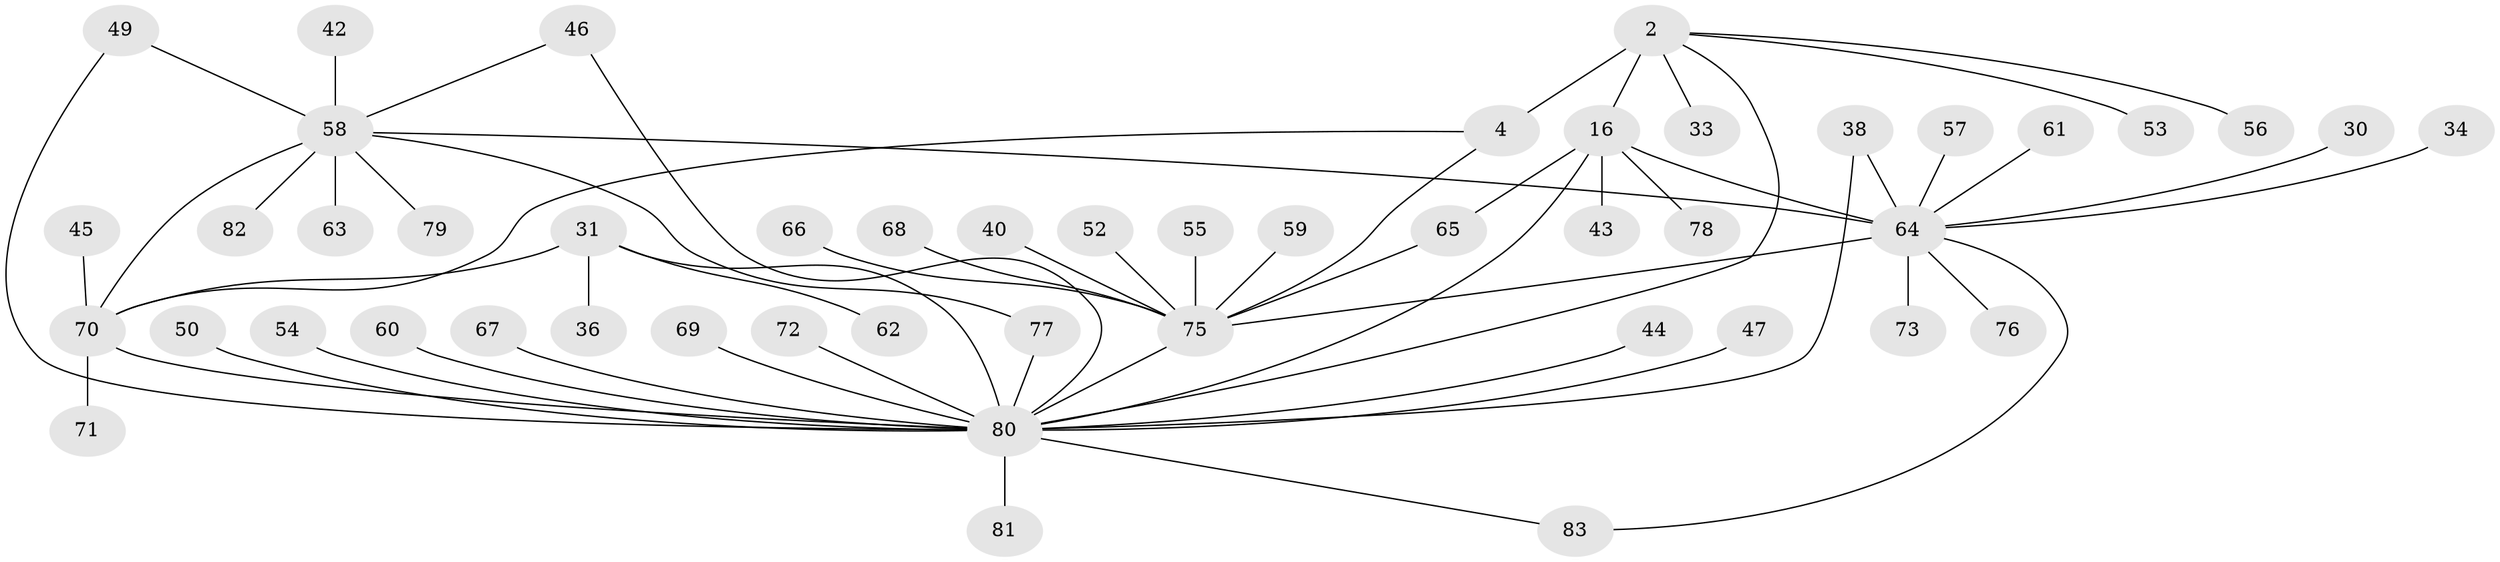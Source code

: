 // original degree distribution, {6: 0.060240963855421686, 4: 0.03614457831325301, 7: 0.04819277108433735, 13: 0.012048192771084338, 5: 0.012048192771084338, 10: 0.012048192771084338, 8: 0.024096385542168676, 11: 0.03614457831325301, 2: 0.14457831325301204, 1: 0.5542168674698795, 3: 0.060240963855421686}
// Generated by graph-tools (version 1.1) at 2025/59/03/04/25 21:59:04]
// undirected, 49 vertices, 60 edges
graph export_dot {
graph [start="1"]
  node [color=gray90,style=filled];
  2 [super="+1"];
  4 [super="+3"];
  16 [super="+14"];
  30;
  31 [super="+20"];
  33;
  34;
  36;
  38;
  40;
  42;
  43;
  44;
  45;
  46;
  47;
  49 [super="+27"];
  50;
  52;
  53;
  54;
  55;
  56 [super="+28"];
  57;
  58 [super="+6+41"];
  59;
  60;
  61 [super="+21"];
  62;
  63;
  64 [super="+15"];
  65;
  66;
  67;
  68;
  69;
  70 [super="+35+51"];
  71;
  72;
  73;
  75 [super="+48+12+22+25"];
  76;
  77 [super="+29"];
  78 [super="+74"];
  79;
  80 [super="+37+19+32+11"];
  81;
  82;
  83;
  2 -- 4 [weight=4];
  2 -- 53;
  2 -- 16;
  2 -- 33;
  2 -- 56;
  2 -- 80 [weight=2];
  4 -- 75;
  4 -- 70;
  16 -- 65;
  16 -- 80 [weight=2];
  16 -- 43;
  16 -- 78;
  16 -- 64 [weight=4];
  30 -- 64;
  31 -- 80 [weight=5];
  31 -- 36;
  31 -- 70;
  31 -- 62;
  34 -- 64;
  38 -- 80;
  38 -- 64;
  40 -- 75;
  42 -- 58;
  44 -- 80;
  45 -- 70;
  46 -- 58;
  46 -- 80;
  47 -- 80;
  49 -- 58;
  49 -- 80;
  50 -- 80;
  52 -- 75;
  54 -- 80;
  55 -- 75;
  57 -- 64;
  58 -- 79;
  58 -- 82;
  58 -- 63;
  58 -- 77;
  58 -- 70 [weight=3];
  58 -- 64 [weight=2];
  59 -- 75;
  60 -- 80;
  61 -- 64;
  64 -- 73;
  64 -- 75;
  64 -- 76;
  64 -- 83;
  65 -- 75;
  66 -- 75;
  67 -- 80;
  68 -- 75;
  69 -- 80;
  70 -- 80 [weight=3];
  70 -- 71;
  72 -- 80;
  75 -- 80 [weight=5];
  77 -- 80;
  80 -- 83;
  80 -- 81;
}
